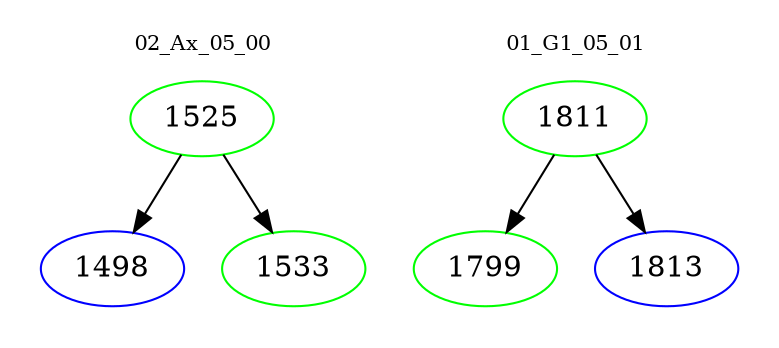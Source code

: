digraph{
subgraph cluster_0 {
color = white
label = "02_Ax_05_00";
fontsize=10;
T0_1525 [label="1525", color="green"]
T0_1525 -> T0_1498 [color="black"]
T0_1498 [label="1498", color="blue"]
T0_1525 -> T0_1533 [color="black"]
T0_1533 [label="1533", color="green"]
}
subgraph cluster_1 {
color = white
label = "01_G1_05_01";
fontsize=10;
T1_1811 [label="1811", color="green"]
T1_1811 -> T1_1799 [color="black"]
T1_1799 [label="1799", color="green"]
T1_1811 -> T1_1813 [color="black"]
T1_1813 [label="1813", color="blue"]
}
}
